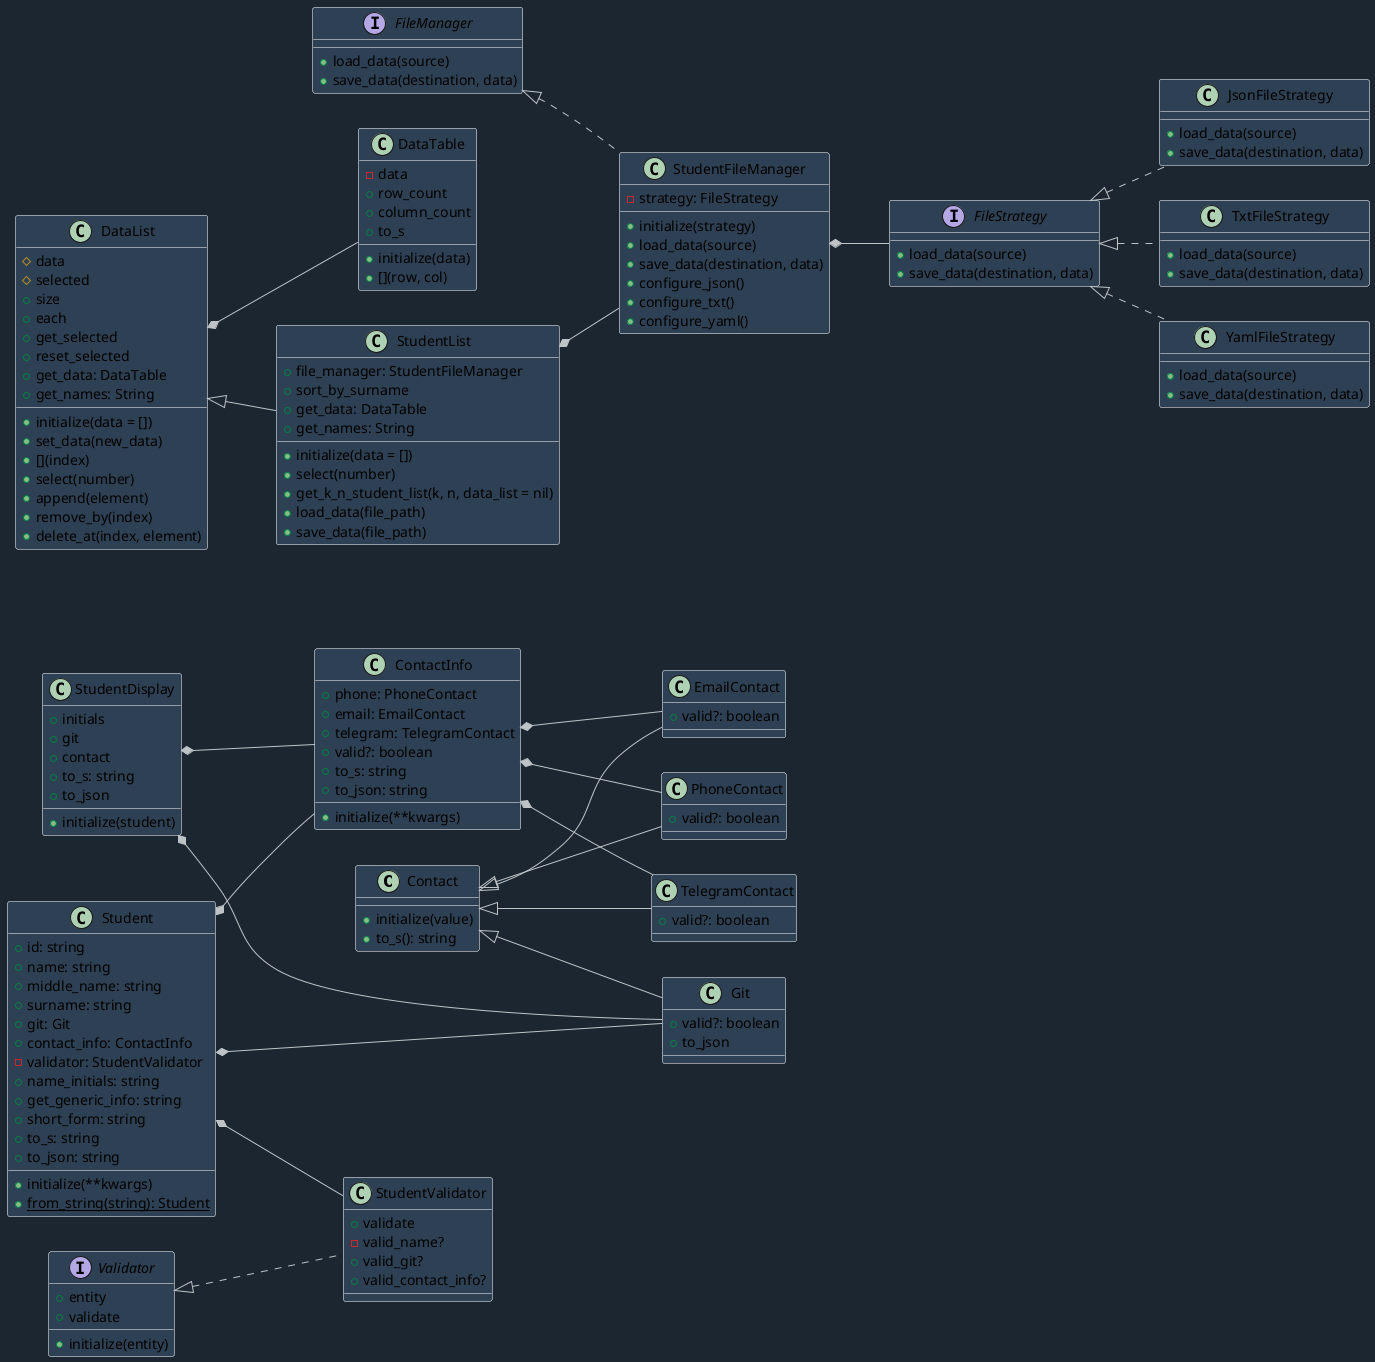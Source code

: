 @startuml

left to right direction
skinparam backgroundColor #1B2631
skinparam class {
  BackgroundColor #2E4053
  BorderColor #1111111
  ArrowColor #BDC3C7
}

class Contact {
    + initialize(value)
    + to_s(): string
}

class EmailContact extends Contact {
    + valid?: boolean
}

class PhoneContact extends Contact {
    + valid?: boolean
}

class TelegramContact extends Contact {
    + valid?: boolean
}

class Git extends Contact {
    + valid?: boolean
    + to_json
}

class ContactInfo {
    + phone: PhoneContact
    + email: EmailContact
    + telegram: TelegramContact
    + initialize(**kwargs)
    + valid?: boolean
    + to_s: string
    + to_json: string
}

class Student {
    + id: string
    + name: string
    + middle_name: string
    + surname: string
    + git: Git
    + contact_info: ContactInfo
    - validator: StudentValidator
    + initialize(**kwargs)
    + name_initials: string
    + get_generic_info: string
    + short_form: string
    + to_s: string
    + to_json: string
    + {static} from_string(string): Student
}

class StudentDisplay {
    + initials
    + git
    + contact
    + initialize(student)
    + to_s: string
    + to_json
}

interface Validator {
    + entity
    + initialize(entity)
    + validate
}

class StudentValidator implements Validator {
    + validate
    - valid_name?
    + valid_git?
    + valid_contact_info?
}

interface FileManager {
    + load_data(source)
    + save_data(destination, data)
}

class StudentFileManager implements FileManager {
    - strategy: FileStrategy
    + initialize(strategy)
    + load_data(source)
    + save_data(destination, data)
    + configure_json()
    + configure_txt()
    + configure_yaml()
}

interface FileStrategy {
    + load_data(source)
    + save_data(destination, data)
}

class JsonFileStrategy implements FileStrategy {
    + load_data(source)
    + save_data(destination, data)
}

class TxtFileStrategy implements FileStrategy {
    + load_data(source)
    + save_data(destination, data)
}

class YamlFileStrategy implements FileStrategy {
    + load_data(source)
    + save_data(destination, data)
}

class DataTable {
    - data
    + initialize(data)
    + [](row, col)
    + row_count
    + column_count
    + to_s
}

class DataList {
    # data
    # selected
    + initialize(data = [])
    + set_data(new_data)
    + [](index)
    + size
    + each
    + select(number)
    + get_selected
    + reset_selected
    + append(element)
    + remove_by(index)
    + delete_at(index, element)
    + get_data: DataTable
    + get_names: String
}

class StudentList extends DataList {
    + file_manager: StudentFileManager
    + initialize(data = [])
    + select(number)
    + sort_by_surname
    + get_k_n_student_list(k, n, data_list = nil)
    + load_data(file_path)
    + save_data(file_path)
    + get_data: DataTable
    + get_names: String
}

ContactInfo *-- PhoneContact
ContactInfo *-- EmailContact
ContactInfo *-- TelegramContact
Student *-- ContactInfo
Student *-- Git
Student *-- StudentValidator
DataList *-- DataTable
StudentList *-- StudentFileManager
StudentFileManager *-- FileStrategy
StudentDisplay *-- Git
StudentDisplay *-- ContactInfo
@enduml